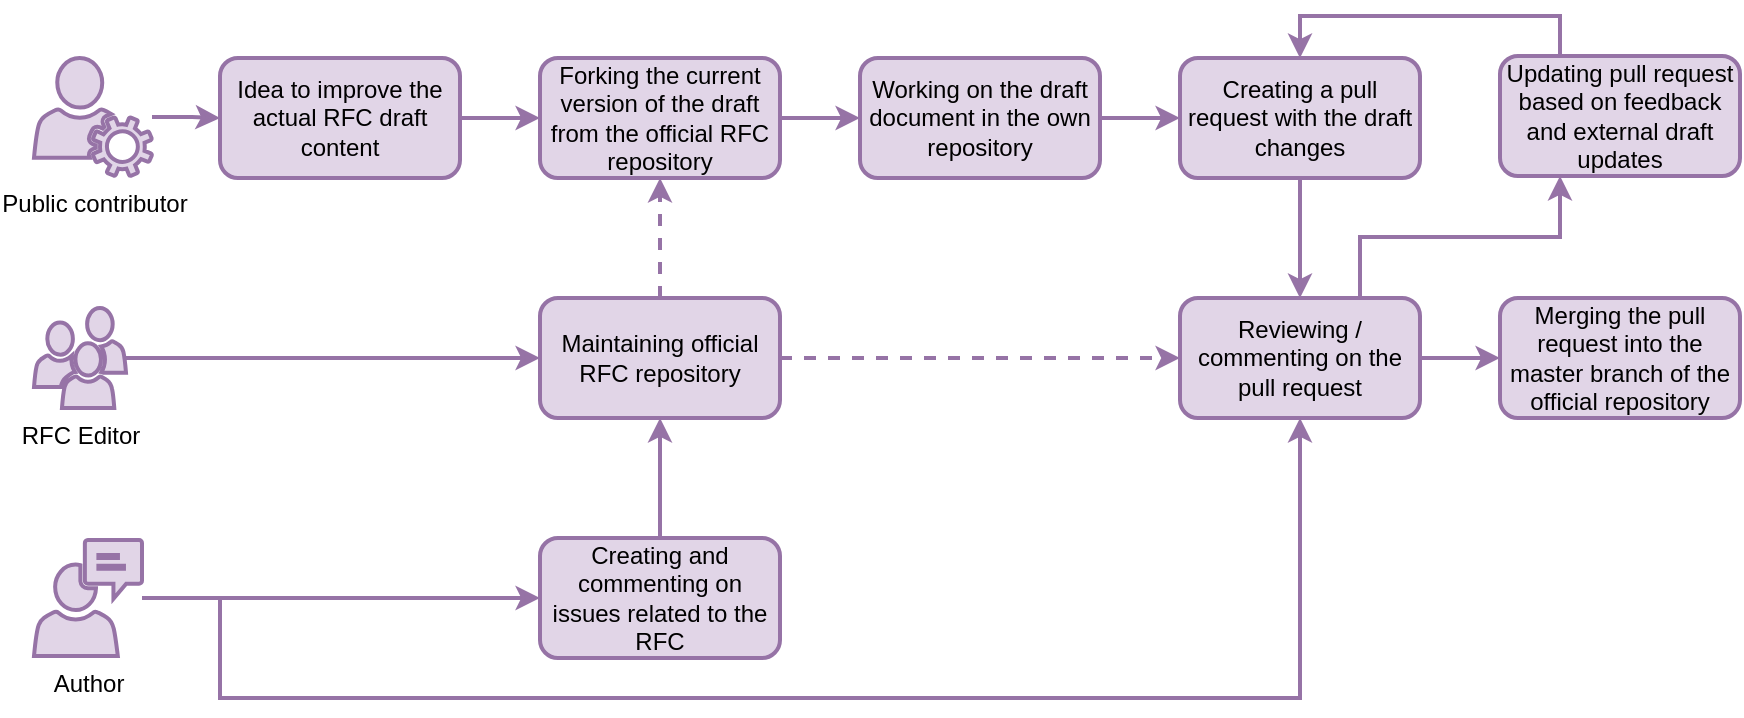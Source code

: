 <mxfile version="20.2.3" type="device"><diagram id="HbiEMsRLEZssxnDpZFhy" name="Page-1"><mxGraphModel dx="1102" dy="857" grid="1" gridSize="10" guides="1" tooltips="1" connect="1" arrows="1" fold="1" page="1" pageScale="1" pageWidth="850" pageHeight="1100" math="0" shadow="0"><root><mxCell id="0"/><mxCell id="1" parent="0"/><mxCell id="8UfagXkoseOb5RZvGtyc-36" style="edgeStyle=orthogonalEdgeStyle;rounded=0;orthogonalLoop=1;jettySize=auto;html=1;strokeWidth=2;fillColor=#e1d5e7;strokeColor=#9673a6;" parent="1" source="8UfagXkoseOb5RZvGtyc-1" target="8UfagXkoseOb5RZvGtyc-2" edge="1"><mxGeometry relative="1" as="geometry"/></mxCell><mxCell id="8UfagXkoseOb5RZvGtyc-1" value="Public contributor" style="pointerEvents=1;shadow=0;dashed=0;html=1;strokeColor=#9673a6;fillColor=#e1d5e7;labelPosition=center;verticalLabelPosition=bottom;verticalAlign=top;outlineConnect=0;align=center;shape=mxgraph.office.users.user_services;strokeWidth=2;" parent="1" vertex="1"><mxGeometry x="27" y="40" width="59" height="59" as="geometry"/></mxCell><mxCell id="8UfagXkoseOb5RZvGtyc-9" style="edgeStyle=orthogonalEdgeStyle;rounded=0;orthogonalLoop=1;jettySize=auto;html=1;entryX=0;entryY=0.5;entryDx=0;entryDy=0;strokeWidth=2;fillColor=#e1d5e7;strokeColor=#9673a6;" parent="1" source="8UfagXkoseOb5RZvGtyc-2" target="8UfagXkoseOb5RZvGtyc-4" edge="1"><mxGeometry relative="1" as="geometry"/></mxCell><mxCell id="8UfagXkoseOb5RZvGtyc-2" value="Idea to improve the actual RFC draft content" style="rounded=1;whiteSpace=wrap;html=1;fillColor=#e1d5e7;strokeColor=#9673a6;strokeWidth=2;" parent="1" vertex="1"><mxGeometry x="120" y="40" width="120" height="60" as="geometry"/></mxCell><mxCell id="8UfagXkoseOb5RZvGtyc-11" style="edgeStyle=orthogonalEdgeStyle;rounded=0;orthogonalLoop=1;jettySize=auto;html=1;strokeWidth=2;fillColor=#e1d5e7;strokeColor=#9673a6;" parent="1" source="8UfagXkoseOb5RZvGtyc-4" target="8UfagXkoseOb5RZvGtyc-10" edge="1"><mxGeometry relative="1" as="geometry"/></mxCell><mxCell id="8UfagXkoseOb5RZvGtyc-4" value="Forking the current version of the draft from the official RFC repository" style="rounded=1;whiteSpace=wrap;html=1;strokeWidth=2;fillColor=#e1d5e7;strokeColor=#9673a6;" parent="1" vertex="1"><mxGeometry x="280" y="40" width="120" height="60" as="geometry"/></mxCell><mxCell id="8UfagXkoseOb5RZvGtyc-8" style="edgeStyle=orthogonalEdgeStyle;rounded=0;orthogonalLoop=1;jettySize=auto;html=1;entryX=0.5;entryY=1;entryDx=0;entryDy=0;strokeWidth=2;dashed=1;fillColor=#e1d5e7;strokeColor=#9673a6;" parent="1" source="8UfagXkoseOb5RZvGtyc-5" target="8UfagXkoseOb5RZvGtyc-4" edge="1"><mxGeometry relative="1" as="geometry"/></mxCell><mxCell id="8UfagXkoseOb5RZvGtyc-16" style="edgeStyle=orthogonalEdgeStyle;rounded=0;orthogonalLoop=1;jettySize=auto;html=1;entryX=0;entryY=0.5;entryDx=0;entryDy=0;strokeWidth=2;dashed=1;fillColor=#e1d5e7;strokeColor=#9673a6;" parent="1" source="8UfagXkoseOb5RZvGtyc-5" target="8UfagXkoseOb5RZvGtyc-14" edge="1"><mxGeometry relative="1" as="geometry"/></mxCell><mxCell id="8UfagXkoseOb5RZvGtyc-5" value="Maintaining official RFC repository" style="rounded=1;whiteSpace=wrap;html=1;strokeWidth=2;fillColor=#e1d5e7;strokeColor=#9673a6;" parent="1" vertex="1"><mxGeometry x="280" y="160" width="120" height="60" as="geometry"/></mxCell><mxCell id="8UfagXkoseOb5RZvGtyc-7" style="edgeStyle=orthogonalEdgeStyle;rounded=0;orthogonalLoop=1;jettySize=auto;html=1;strokeWidth=2;fillColor=#e1d5e7;strokeColor=#9673a6;" parent="1" source="8UfagXkoseOb5RZvGtyc-6" target="8UfagXkoseOb5RZvGtyc-5" edge="1"><mxGeometry relative="1" as="geometry"/></mxCell><mxCell id="8UfagXkoseOb5RZvGtyc-6" value="RFC Editor" style="pointerEvents=1;shadow=0;dashed=0;html=1;strokeColor=#9673a6;fillColor=#e1d5e7;labelPosition=center;verticalLabelPosition=bottom;verticalAlign=top;outlineConnect=0;align=center;shape=mxgraph.office.users.users;strokeWidth=2;" parent="1" vertex="1"><mxGeometry x="27" y="165" width="46" height="50" as="geometry"/></mxCell><mxCell id="8UfagXkoseOb5RZvGtyc-13" style="edgeStyle=orthogonalEdgeStyle;rounded=0;orthogonalLoop=1;jettySize=auto;html=1;entryX=0;entryY=0.5;entryDx=0;entryDy=0;strokeWidth=2;fillColor=#e1d5e7;strokeColor=#9673a6;" parent="1" source="8UfagXkoseOb5RZvGtyc-10" target="8UfagXkoseOb5RZvGtyc-12" edge="1"><mxGeometry relative="1" as="geometry"/></mxCell><mxCell id="8UfagXkoseOb5RZvGtyc-10" value="Working on the draft document in the own repository" style="rounded=1;whiteSpace=wrap;html=1;strokeWidth=2;fillColor=#e1d5e7;strokeColor=#9673a6;" parent="1" vertex="1"><mxGeometry x="440" y="40" width="120" height="60" as="geometry"/></mxCell><mxCell id="8UfagXkoseOb5RZvGtyc-22" style="edgeStyle=orthogonalEdgeStyle;rounded=0;orthogonalLoop=1;jettySize=auto;html=1;entryX=0.5;entryY=0;entryDx=0;entryDy=0;strokeWidth=2;fillColor=#e1d5e7;strokeColor=#9673a6;" parent="1" source="8UfagXkoseOb5RZvGtyc-12" target="8UfagXkoseOb5RZvGtyc-14" edge="1"><mxGeometry relative="1" as="geometry"/></mxCell><mxCell id="8UfagXkoseOb5RZvGtyc-12" value="Creating a pull request with the draft changes" style="rounded=1;whiteSpace=wrap;html=1;strokeWidth=2;fillColor=#e1d5e7;strokeColor=#9673a6;" parent="1" vertex="1"><mxGeometry x="600" y="40" width="120" height="60" as="geometry"/></mxCell><mxCell id="8UfagXkoseOb5RZvGtyc-29" style="edgeStyle=orthogonalEdgeStyle;rounded=0;orthogonalLoop=1;jettySize=auto;html=1;entryX=0;entryY=0.5;entryDx=0;entryDy=0;strokeWidth=2;fillColor=#e1d5e7;strokeColor=#9673a6;" parent="1" source="8UfagXkoseOb5RZvGtyc-14" target="8UfagXkoseOb5RZvGtyc-28" edge="1"><mxGeometry relative="1" as="geometry"/></mxCell><mxCell id="8UfagXkoseOb5RZvGtyc-42" style="edgeStyle=orthogonalEdgeStyle;rounded=0;orthogonalLoop=1;jettySize=auto;html=1;exitX=0.75;exitY=0;exitDx=0;exitDy=0;entryX=0.25;entryY=1;entryDx=0;entryDy=0;strokeWidth=2;fillColor=#e1d5e7;strokeColor=#9673a6;" parent="1" source="8UfagXkoseOb5RZvGtyc-14" target="8UfagXkoseOb5RZvGtyc-21" edge="1"><mxGeometry relative="1" as="geometry"/></mxCell><mxCell id="8UfagXkoseOb5RZvGtyc-14" value="Reviewing / commenting on the pull request" style="rounded=1;whiteSpace=wrap;html=1;strokeWidth=2;fillColor=#e1d5e7;strokeColor=#9673a6;" parent="1" vertex="1"><mxGeometry x="600" y="160" width="120" height="60" as="geometry"/></mxCell><mxCell id="8UfagXkoseOb5RZvGtyc-43" style="edgeStyle=orthogonalEdgeStyle;rounded=0;orthogonalLoop=1;jettySize=auto;html=1;exitX=0.25;exitY=0;exitDx=0;exitDy=0;entryX=0.5;entryY=0;entryDx=0;entryDy=0;strokeWidth=2;fillColor=#e1d5e7;strokeColor=#9673a6;" parent="1" source="8UfagXkoseOb5RZvGtyc-21" target="8UfagXkoseOb5RZvGtyc-12" edge="1"><mxGeometry relative="1" as="geometry"/></mxCell><mxCell id="8UfagXkoseOb5RZvGtyc-21" value="Updating pull request based on feedback and external draft updates" style="rounded=1;whiteSpace=wrap;html=1;strokeWidth=2;fillColor=#e1d5e7;strokeColor=#9673a6;" parent="1" vertex="1"><mxGeometry x="760" y="39" width="120" height="60" as="geometry"/></mxCell><mxCell id="8UfagXkoseOb5RZvGtyc-28" value="Merging the pull request into the master branch of the official repository" style="rounded=1;whiteSpace=wrap;html=1;strokeWidth=2;fillColor=#e1d5e7;strokeColor=#9673a6;" parent="1" vertex="1"><mxGeometry x="760" y="160" width="120" height="60" as="geometry"/></mxCell><mxCell id="8UfagXkoseOb5RZvGtyc-34" style="edgeStyle=orthogonalEdgeStyle;rounded=0;orthogonalLoop=1;jettySize=auto;html=1;entryX=0;entryY=0.5;entryDx=0;entryDy=0;strokeWidth=2;fillColor=#e1d5e7;strokeColor=#9673a6;" parent="1" source="8UfagXkoseOb5RZvGtyc-30" target="8UfagXkoseOb5RZvGtyc-32" edge="1"><mxGeometry relative="1" as="geometry"/></mxCell><mxCell id="8UfagXkoseOb5RZvGtyc-39" style="edgeStyle=orthogonalEdgeStyle;rounded=0;orthogonalLoop=1;jettySize=auto;html=1;entryX=0.5;entryY=1;entryDx=0;entryDy=0;strokeWidth=2;fillColor=#e1d5e7;strokeColor=#9673a6;" parent="1" source="8UfagXkoseOb5RZvGtyc-30" target="8UfagXkoseOb5RZvGtyc-14" edge="1"><mxGeometry relative="1" as="geometry"><Array as="points"><mxPoint x="120" y="310"/><mxPoint x="120" y="360"/><mxPoint x="660" y="360"/></Array></mxGeometry></mxCell><mxCell id="8UfagXkoseOb5RZvGtyc-30" value="Author" style="pointerEvents=1;shadow=0;dashed=0;html=1;strokeColor=#9673a6;fillColor=#e1d5e7;labelPosition=center;verticalLabelPosition=bottom;verticalAlign=top;outlineConnect=0;align=center;shape=mxgraph.office.users.communications;strokeWidth=2;" parent="1" vertex="1"><mxGeometry x="27" y="281" width="54" height="58" as="geometry"/></mxCell><mxCell id="8UfagXkoseOb5RZvGtyc-33" style="edgeStyle=orthogonalEdgeStyle;rounded=0;orthogonalLoop=1;jettySize=auto;html=1;entryX=0.5;entryY=1;entryDx=0;entryDy=0;strokeWidth=2;fillColor=#e1d5e7;strokeColor=#9673a6;" parent="1" source="8UfagXkoseOb5RZvGtyc-32" target="8UfagXkoseOb5RZvGtyc-5" edge="1"><mxGeometry relative="1" as="geometry"/></mxCell><mxCell id="8UfagXkoseOb5RZvGtyc-32" value="Creating and commenting on issues related to the RFC" style="rounded=1;whiteSpace=wrap;html=1;strokeWidth=2;fillColor=#e1d5e7;strokeColor=#9673a6;" parent="1" vertex="1"><mxGeometry x="280" y="280" width="120" height="60" as="geometry"/></mxCell></root></mxGraphModel></diagram></mxfile>
